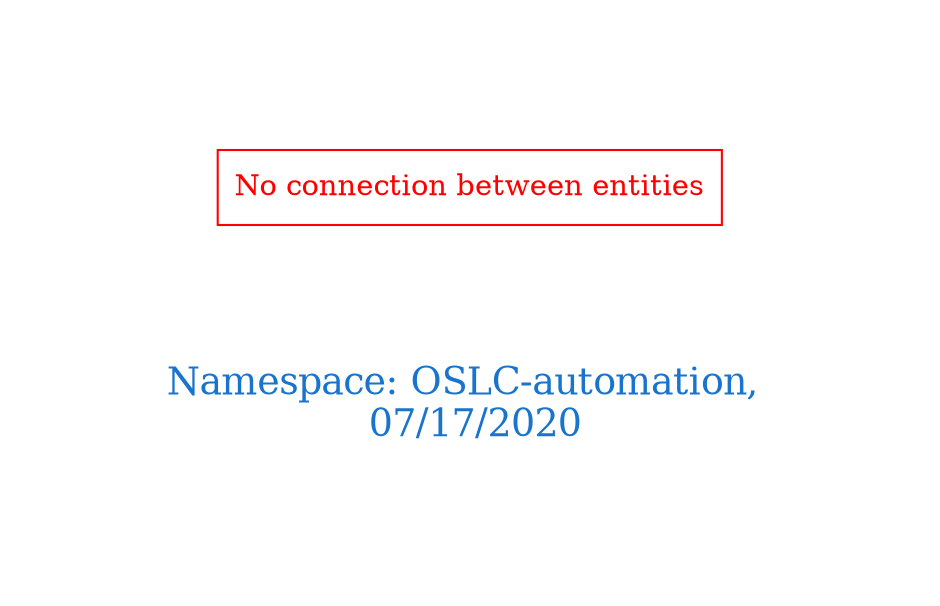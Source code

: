 digraph OGIT_ontology {
 graph [ rankdir= LR,pad=1 
fontsize = 18,
fontcolor= dodgerblue3,label = "\n\n\nNamespace: OSLC-automation, \n 07/17/2020"];
node[shape=polygon];
edge [  color="gray81"];

"No connection between entities" [fontcolor = "red",color="red", shape="polygon"]
}
